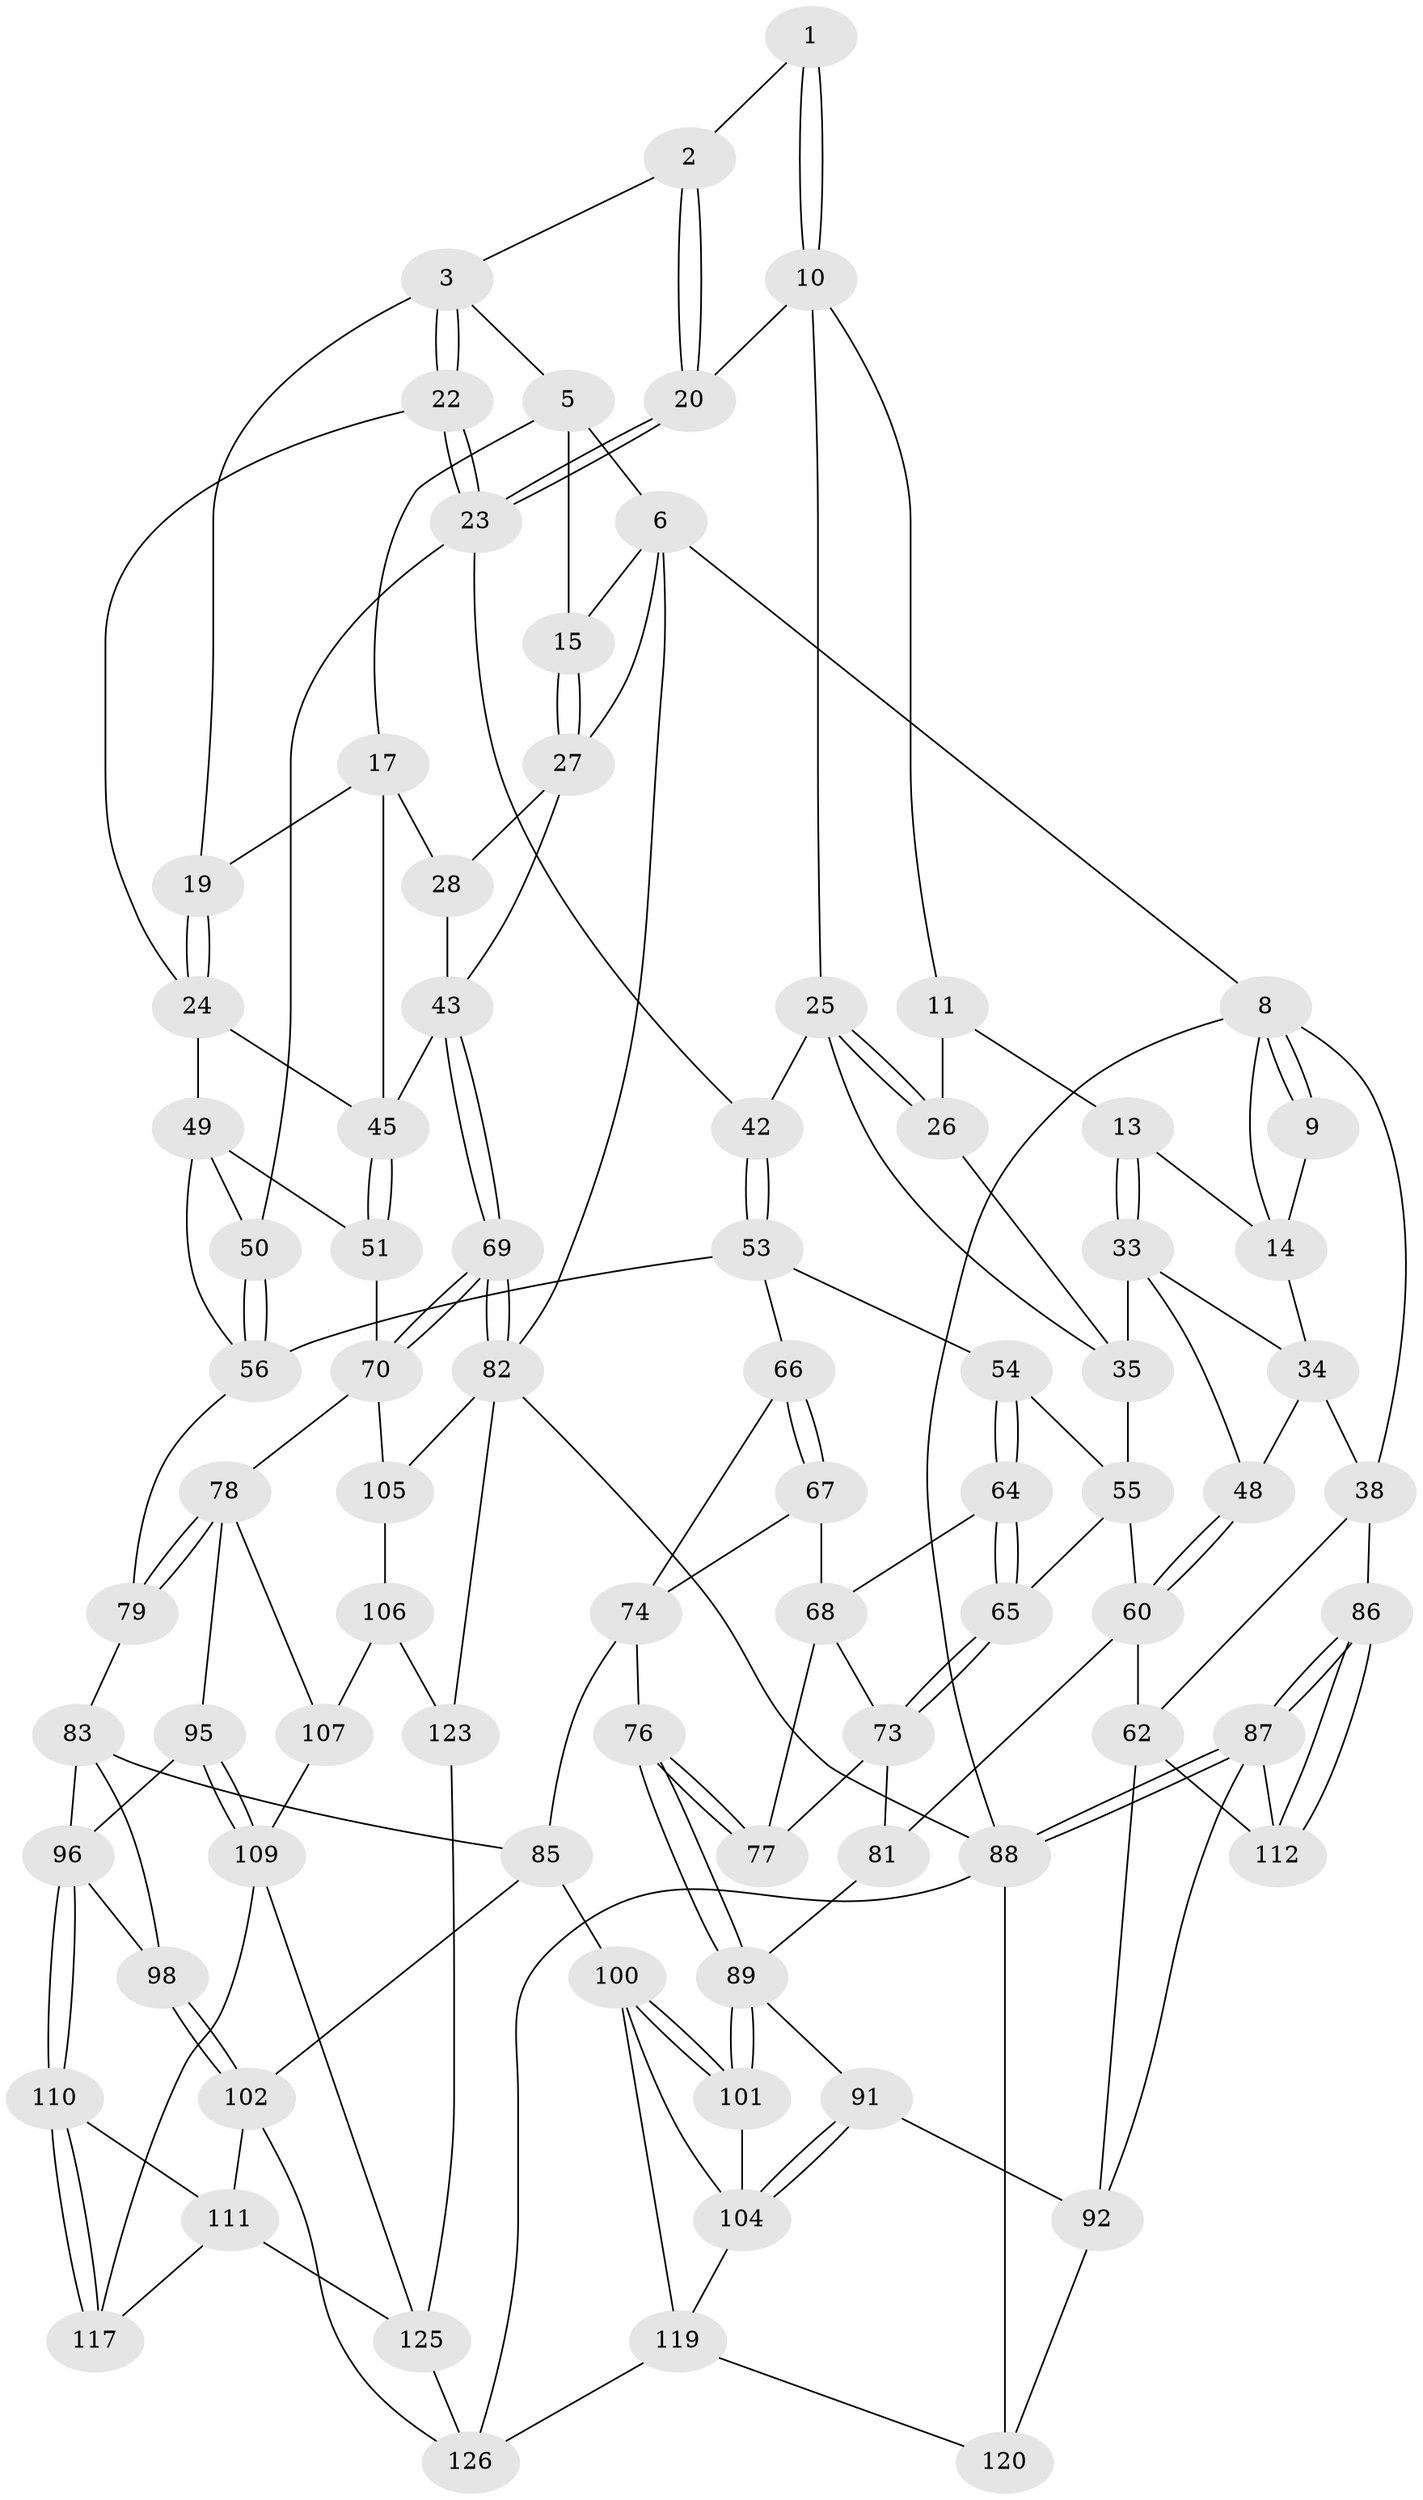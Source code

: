 // original degree distribution, {3: 0.015384615384615385, 4: 0.2076923076923077, 5: 0.5846153846153846, 6: 0.19230769230769232}
// Generated by graph-tools (version 1.1) at 2025/42/03/06/25 10:42:29]
// undirected, 82 vertices, 180 edges
graph export_dot {
graph [start="1"]
  node [color=gray90,style=filled];
  1 [pos="+0.33579707090392874+0"];
  2 [pos="+0.6007609371007162+0"];
  3 [pos="+0.6798745554351192+0",super="+4"];
  5 [pos="+0.7684506659364323+0",super="+16"];
  6 [pos="+1+0",super="+7"];
  8 [pos="+0+0",super="+31"];
  9 [pos="+0.1783605569412107+0"];
  10 [pos="+0.31933441031795723+0",super="+21"];
  11 [pos="+0.28576713004477516+0.028198304020954967",super="+12"];
  13 [pos="+0.15254813344324808+0.09828307940950189"];
  14 [pos="+0.13198723656382838+0.07970681899130411",super="+32"];
  15 [pos="+0.9452822565699289+0.08557036915269187"];
  17 [pos="+0.8749105292218143+0.13848911937383526",super="+18"];
  19 [pos="+0.8508259939429599+0.1277785219159057"];
  20 [pos="+0.5060295876768929+0.09928988934111571"];
  22 [pos="+0.6967222480332439+0.10995175773420715"];
  23 [pos="+0.5457375500462321+0.1672276320939152",super="+41"];
  24 [pos="+0.7193213986407132+0.1456151647395674",super="+47"];
  25 [pos="+0.3650424735972364+0.1736378428217766",super="+39"];
  26 [pos="+0.2675452141128346+0.11598408357018712",super="+30"];
  27 [pos="+0.9466356961392505+0.12792284499961387",super="+29"];
  28 [pos="+0.9083891885143972+0.13858637948785027"];
  33 [pos="+0.1254644582695562+0.1840282471265743",super="+36"];
  34 [pos="+0.03461936804452891+0.16000823530836747",super="+37"];
  35 [pos="+0.26950873610728976+0.2608415898315768",super="+40"];
  38 [pos="+0+0.37963838878841577",super="+63"];
  42 [pos="+0.4639812906780057+0.2767590734568586"];
  43 [pos="+1+0.32006221557731235",super="+44"];
  45 [pos="+0.9152443569244862+0.3706312662625998",super="+46"];
  48 [pos="+0.06982570086864434+0.29782046570555737"];
  49 [pos="+0.7092729779376153+0.26276770714788616",super="+52"];
  50 [pos="+0.6179608259689818+0.31389705466356166"];
  51 [pos="+0.8934974296425473+0.3848245209544291"];
  53 [pos="+0.44406725346760395+0.35556137162817664",super="+58"];
  54 [pos="+0.37303395267609546+0.41704999472345133"];
  55 [pos="+0.27957823746586846+0.33861914766718465",super="+59"];
  56 [pos="+0.6185939462826903+0.4930845709723494",super="+57"];
  60 [pos="+0.1684691817271444+0.4408963399069136",super="+61"];
  62 [pos="+0.01879223640814406+0.5767049314426838",super="+93"];
  64 [pos="+0.3775179413959046+0.4391367947011317"];
  65 [pos="+0.2204172776580242+0.46150673027689854"];
  66 [pos="+0.5380561436742388+0.4991910721678221"];
  67 [pos="+0.41687721994285676+0.471314463158526"];
  68 [pos="+0.3812937344605554+0.45276527759997903",super="+72"];
  69 [pos="+1+0.6455521014435592"];
  70 [pos="+0.918094639792691+0.650822384671841",super="+71"];
  73 [pos="+0.24882253198529794+0.4908116407844747",super="+80"];
  74 [pos="+0.39979418025349034+0.5755531465047947",super="+75"];
  76 [pos="+0.3411967705860303+0.6305905854790796"];
  77 [pos="+0.3227750806410106+0.5974609605905483"];
  78 [pos="+0.754307990198489+0.6172914155735234",super="+94"];
  79 [pos="+0.6148209884816566+0.5306668727513664"];
  81 [pos="+0.14401471738927046+0.6014653971819738"];
  82 [pos="+1+1",super="+113"];
  83 [pos="+0.5748299967835779+0.6025950627387833",super="+84"];
  85 [pos="+0.37471704333010447+0.6487736563368137",super="+99"];
  86 [pos="+0+1"];
  87 [pos="+0+1",super="+115"];
  88 [pos="+0+1",super="+127"];
  89 [pos="+0.28999397084679307+0.672917121414814",super="+90"];
  91 [pos="+0.1750273347977174+0.7763327972906212"];
  92 [pos="+0.16240682775795534+0.7796343472926376",super="+114"];
  95 [pos="+0.6561032051626288+0.7787655558663982"];
  96 [pos="+0.6199022420032791+0.764734602322581",super="+97"];
  98 [pos="+0.4770010181581973+0.7635660238880794"];
  100 [pos="+0.3720899343891071+0.8527325635117797",super="+121"];
  101 [pos="+0.29205667169585536+0.7135184082075262"];
  102 [pos="+0.46201508518086537+0.8253050590342152",super="+103"];
  104 [pos="+0.24869998406461846+0.8121772595387231",super="+118"];
  105 [pos="+0.8998171558200889+0.719453863885927"];
  106 [pos="+0.8353125193553839+0.8001302768230173",super="+122"];
  107 [pos="+0.7641702783413552+0.7757204676752107",super="+108"];
  109 [pos="+0.6876211471388366+0.8833767732355302",super="+116"];
  110 [pos="+0.5607364231710481+0.8199532416211263"];
  111 [pos="+0.48899687408756654+0.8347145245577906",super="+124"];
  112 [pos="+0.06532869753292843+0.7831212012220958"];
  117 [pos="+0.6203857433297968+0.9132214415611479"];
  119 [pos="+0.20237322250571055+0.9126529229007826",super="+129"];
  120 [pos="+0.13481485570845714+0.8834346962686404"];
  123 [pos="+1+1"];
  125 [pos="+0.5734534078954526+1",super="+128"];
  126 [pos="+0.4610646624367676+1",super="+130"];
  1 -- 2;
  1 -- 10;
  1 -- 10;
  2 -- 3;
  2 -- 20;
  2 -- 20;
  3 -- 22;
  3 -- 22;
  3 -- 19;
  3 -- 5;
  5 -- 6;
  5 -- 17;
  5 -- 15;
  6 -- 15;
  6 -- 8;
  6 -- 82;
  6 -- 27;
  8 -- 9;
  8 -- 9;
  8 -- 88;
  8 -- 38;
  8 -- 14;
  9 -- 14;
  10 -- 11;
  10 -- 25;
  10 -- 20;
  11 -- 26 [weight=2];
  11 -- 13;
  13 -- 14;
  13 -- 33;
  13 -- 33;
  14 -- 34;
  15 -- 27;
  15 -- 27;
  17 -- 28;
  17 -- 19;
  17 -- 45;
  19 -- 24;
  19 -- 24;
  20 -- 23;
  20 -- 23;
  22 -- 23;
  22 -- 23;
  22 -- 24;
  23 -- 42;
  23 -- 50;
  24 -- 49;
  24 -- 45;
  25 -- 26;
  25 -- 26;
  25 -- 42;
  25 -- 35;
  26 -- 35;
  27 -- 28;
  27 -- 43;
  28 -- 43;
  33 -- 34;
  33 -- 48;
  33 -- 35;
  34 -- 48;
  34 -- 38;
  35 -- 55;
  38 -- 86;
  38 -- 62;
  42 -- 53;
  42 -- 53;
  43 -- 69;
  43 -- 69;
  43 -- 45;
  45 -- 51;
  45 -- 51;
  48 -- 60;
  48 -- 60;
  49 -- 50;
  49 -- 56;
  49 -- 51;
  50 -- 56;
  50 -- 56;
  51 -- 70;
  53 -- 54;
  53 -- 56;
  53 -- 66;
  54 -- 55;
  54 -- 64;
  54 -- 64;
  55 -- 65;
  55 -- 60;
  56 -- 79;
  60 -- 81;
  60 -- 62;
  62 -- 112;
  62 -- 92;
  64 -- 65;
  64 -- 65;
  64 -- 68;
  65 -- 73;
  65 -- 73;
  66 -- 67;
  66 -- 67;
  66 -- 74;
  67 -- 68;
  67 -- 74;
  68 -- 73;
  68 -- 77;
  69 -- 70;
  69 -- 70;
  69 -- 82;
  69 -- 82;
  70 -- 105;
  70 -- 78;
  73 -- 81;
  73 -- 77;
  74 -- 76;
  74 -- 85;
  76 -- 77;
  76 -- 77;
  76 -- 89;
  76 -- 89;
  78 -- 79;
  78 -- 79;
  78 -- 107;
  78 -- 95;
  79 -- 83;
  81 -- 89;
  82 -- 88;
  82 -- 105;
  82 -- 123;
  83 -- 98;
  83 -- 85;
  83 -- 96;
  85 -- 100;
  85 -- 102;
  86 -- 87;
  86 -- 87;
  86 -- 112;
  86 -- 112;
  87 -- 88;
  87 -- 88;
  87 -- 112;
  87 -- 92;
  88 -- 120;
  88 -- 126;
  89 -- 101;
  89 -- 101;
  89 -- 91;
  91 -- 92;
  91 -- 104;
  91 -- 104;
  92 -- 120;
  95 -- 96;
  95 -- 109;
  95 -- 109;
  96 -- 110;
  96 -- 110;
  96 -- 98;
  98 -- 102;
  98 -- 102;
  100 -- 101;
  100 -- 101;
  100 -- 104;
  100 -- 119;
  101 -- 104;
  102 -- 111;
  102 -- 126;
  104 -- 119;
  105 -- 106;
  106 -- 107 [weight=2];
  106 -- 123;
  107 -- 109;
  109 -- 125;
  109 -- 117;
  110 -- 111;
  110 -- 117;
  110 -- 117;
  111 -- 125;
  111 -- 117;
  119 -- 120;
  119 -- 126;
  123 -- 125;
  125 -- 126;
}
